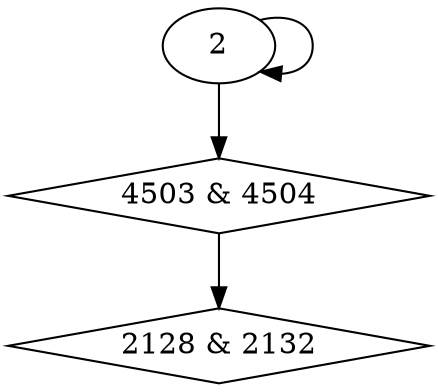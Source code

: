 digraph {
0 [label = "2128 & 2132", shape = diamond];
1 [label = "4503 & 4504", shape = diamond];
1 -> 0;
2 -> 1;
2 -> 2;
}
